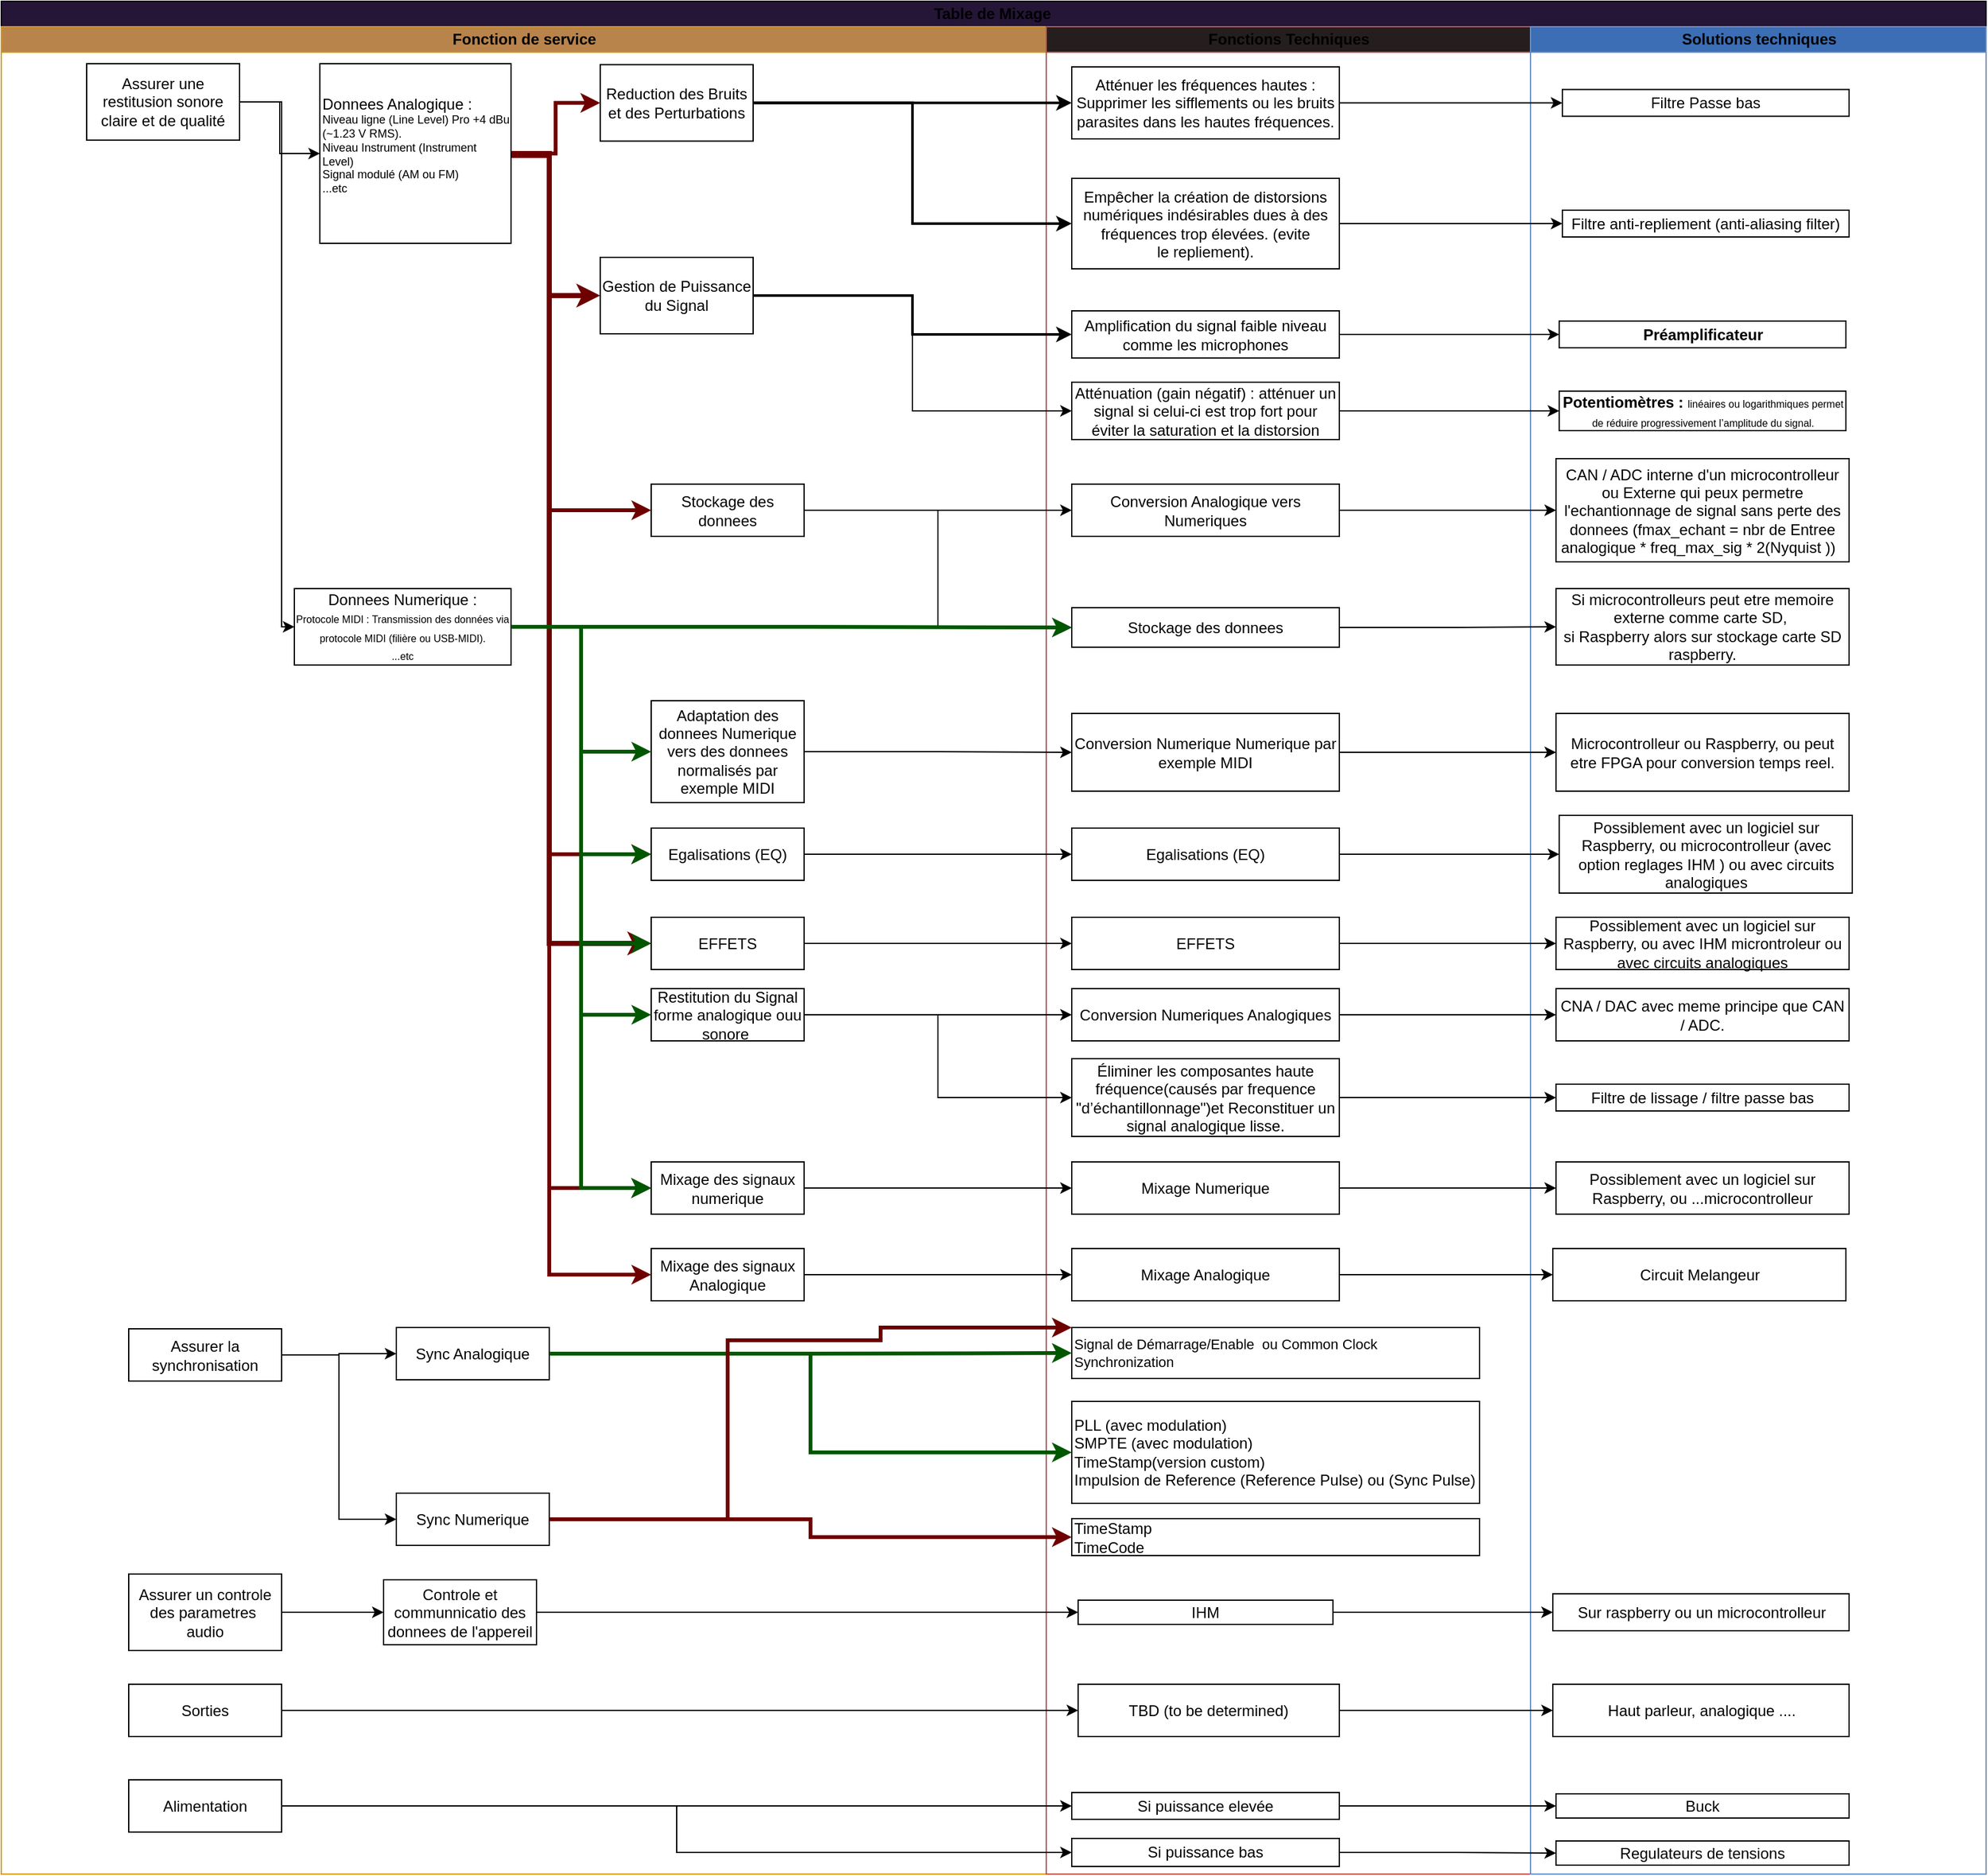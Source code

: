 <mxfile version="24.7.17">
  <diagram id="6a731a19-8d31-9384-78a2-239565b7b9f0" name="Page-1">
    <mxGraphModel dx="3259" dy="478" grid="1" gridSize="10" guides="1" tooltips="1" connect="1" arrows="1" fold="1" page="1" pageScale="1" pageWidth="1169" pageHeight="827" background="none" math="0" shadow="0">
      <root>
        <mxCell id="0" />
        <mxCell id="1" parent="0" />
        <mxCell id="WxhljROpXA_u65GxqI4i-143" value="Table de Mixage&amp;nbsp;" style="swimlane;childLayout=stackLayout;resizeParent=1;resizeParentMax=0;startSize=20;html=1;fillColor=#251537;" parent="1" vertex="1">
          <mxGeometry x="-140" y="889" width="1557.5" height="1470" as="geometry" />
        </mxCell>
        <mxCell id="WxhljROpXA_u65GxqI4i-144" value="Fonction de service" style="swimlane;startSize=20;html=1;fillColor=#b9844b;strokeColor=#d79b00;" parent="WxhljROpXA_u65GxqI4i-143" vertex="1">
          <mxGeometry y="20" width="820" height="1450" as="geometry" />
        </mxCell>
        <mxCell id="Zh6ptsymcPPEeOih6X1j-1" value="Reduction des Bruits et des Perturbations" style="rounded=0;whiteSpace=wrap;html=1;" parent="WxhljROpXA_u65GxqI4i-144" vertex="1">
          <mxGeometry x="470" y="29.75" width="120" height="60" as="geometry" />
        </mxCell>
        <mxCell id="Zh6ptsymcPPEeOih6X1j-2" value="Gestion de Puissance du Signal" style="rounded=0;whiteSpace=wrap;html=1;" parent="WxhljROpXA_u65GxqI4i-144" vertex="1">
          <mxGeometry x="470" y="181" width="120" height="60" as="geometry" />
        </mxCell>
        <mxCell id="Zh6ptsymcPPEeOih6X1j-5" value="Stockage des donnees" style="rounded=0;whiteSpace=wrap;html=1;" parent="WxhljROpXA_u65GxqI4i-144" vertex="1">
          <mxGeometry x="510" y="359" width="120" height="41" as="geometry" />
        </mxCell>
        <mxCell id="Zh6ptsymcPPEeOih6X1j-6" value="Egalisations (EQ)" style="rounded=0;whiteSpace=wrap;html=1;" parent="WxhljROpXA_u65GxqI4i-144" vertex="1">
          <mxGeometry x="510" y="629" width="120" height="41" as="geometry" />
        </mxCell>
        <mxCell id="Zh6ptsymcPPEeOih6X1j-7" value="EFFETS" style="rounded=0;whiteSpace=wrap;html=1;" parent="WxhljROpXA_u65GxqI4i-144" vertex="1">
          <mxGeometry x="510" y="699" width="120" height="41" as="geometry" />
        </mxCell>
        <mxCell id="Zh6ptsymcPPEeOih6X1j-8" value="Restitution du Signal forme analogique ouu sonore&amp;nbsp;" style="rounded=0;whiteSpace=wrap;html=1;" parent="WxhljROpXA_u65GxqI4i-144" vertex="1">
          <mxGeometry x="510" y="755" width="120" height="41" as="geometry" />
        </mxCell>
        <mxCell id="Zh6ptsymcPPEeOih6X1j-10" value="Mixage des signaux numerique" style="rounded=0;whiteSpace=wrap;html=1;" parent="WxhljROpXA_u65GxqI4i-144" vertex="1">
          <mxGeometry x="510" y="891" width="120" height="41" as="geometry" />
        </mxCell>
        <mxCell id="Zh6ptsymcPPEeOih6X1j-4" value="Adaptation des donnees Numerique vers des donnees normalisés par exemple MIDI" style="rounded=0;whiteSpace=wrap;html=1;" parent="WxhljROpXA_u65GxqI4i-144" vertex="1">
          <mxGeometry x="510" y="529" width="120" height="80" as="geometry" />
        </mxCell>
        <mxCell id="Zh6ptsymcPPEeOih6X1j-11" value="Mixage des signaux Analogique" style="rounded=0;whiteSpace=wrap;html=1;" parent="WxhljROpXA_u65GxqI4i-144" vertex="1">
          <mxGeometry x="510" y="959" width="120" height="41" as="geometry" />
        </mxCell>
        <mxCell id="Zh6ptsymcPPEeOih6X1j-28" value="Sync Numerique" style="rounded=0;whiteSpace=wrap;html=1;" parent="WxhljROpXA_u65GxqI4i-144" vertex="1">
          <mxGeometry x="310" y="1151" width="120" height="41" as="geometry" />
        </mxCell>
        <mxCell id="Zh6ptsymcPPEeOih6X1j-29" value="Controle et communnicatio des donnees de l&#39;appereil" style="rounded=0;whiteSpace=wrap;html=1;" parent="WxhljROpXA_u65GxqI4i-144" vertex="1">
          <mxGeometry x="300" y="1219" width="120" height="51" as="geometry" />
        </mxCell>
        <mxCell id="Zh6ptsymcPPEeOih6X1j-12" value="Sorties" style="rounded=0;whiteSpace=wrap;html=1;" parent="WxhljROpXA_u65GxqI4i-144" vertex="1">
          <mxGeometry x="100" y="1301" width="120" height="41" as="geometry" />
        </mxCell>
        <mxCell id="Zh6ptsymcPPEeOih6X1j-44" value="Alimentation" style="rounded=0;whiteSpace=wrap;html=1;" parent="WxhljROpXA_u65GxqI4i-144" vertex="1">
          <mxGeometry x="100" y="1376" width="120" height="41" as="geometry" />
        </mxCell>
        <mxCell id="AlM63dtBuZWH9FZEEwoS-2" style="edgeStyle=orthogonalEdgeStyle;rounded=0;orthogonalLoop=1;jettySize=auto;html=1;exitX=1;exitY=0.5;exitDx=0;exitDy=0;entryX=0;entryY=0.5;entryDx=0;entryDy=0;" edge="1" parent="WxhljROpXA_u65GxqI4i-144" source="2kZqm64FnTIh9KLLjt35-1" target="AlM63dtBuZWH9FZEEwoS-3">
          <mxGeometry relative="1" as="geometry">
            <mxPoint x="160" y="59" as="targetPoint" />
          </mxGeometry>
        </mxCell>
        <mxCell id="AlM63dtBuZWH9FZEEwoS-19" style="edgeStyle=orthogonalEdgeStyle;rounded=0;orthogonalLoop=1;jettySize=auto;html=1;exitX=1;exitY=0.5;exitDx=0;exitDy=0;entryX=0;entryY=0.5;entryDx=0;entryDy=0;" edge="1" parent="WxhljROpXA_u65GxqI4i-144" source="2kZqm64FnTIh9KLLjt35-1" target="AlM63dtBuZWH9FZEEwoS-4">
          <mxGeometry relative="1" as="geometry">
            <Array as="points">
              <mxPoint x="220" y="59" />
              <mxPoint x="220" y="471" />
            </Array>
          </mxGeometry>
        </mxCell>
        <mxCell id="2kZqm64FnTIh9KLLjt35-1" value="Assurer une restitusion sonore claire et de qualité" style="rounded=0;whiteSpace=wrap;html=1;" parent="WxhljROpXA_u65GxqI4i-144" vertex="1">
          <mxGeometry x="67" y="29" width="120" height="60" as="geometry" />
        </mxCell>
        <mxCell id="2kZqm64FnTIh9KLLjt35-12" style="edgeStyle=orthogonalEdgeStyle;rounded=0;orthogonalLoop=1;jettySize=auto;html=1;exitX=1;exitY=0.5;exitDx=0;exitDy=0;entryX=0;entryY=0.5;entryDx=0;entryDy=0;" parent="WxhljROpXA_u65GxqI4i-144" source="2kZqm64FnTIh9KLLjt35-11" target="Zh6ptsymcPPEeOih6X1j-29" edge="1">
          <mxGeometry relative="1" as="geometry" />
        </mxCell>
        <mxCell id="2kZqm64FnTIh9KLLjt35-11" value="Assurer un controle des parametres&amp;nbsp; audio" style="rounded=0;whiteSpace=wrap;html=1;" parent="WxhljROpXA_u65GxqI4i-144" vertex="1">
          <mxGeometry x="100" y="1214.5" width="120" height="60" as="geometry" />
        </mxCell>
        <mxCell id="2kZqm64FnTIh9KLLjt35-14" style="edgeStyle=orthogonalEdgeStyle;rounded=0;orthogonalLoop=1;jettySize=auto;html=1;exitX=1;exitY=0.5;exitDx=0;exitDy=0;entryX=0;entryY=0.5;entryDx=0;entryDy=0;" parent="WxhljROpXA_u65GxqI4i-144" source="2kZqm64FnTIh9KLLjt35-13" target="Zh6ptsymcPPEeOih6X1j-28" edge="1">
          <mxGeometry relative="1" as="geometry" />
        </mxCell>
        <mxCell id="AlM63dtBuZWH9FZEEwoS-23" style="edgeStyle=orthogonalEdgeStyle;rounded=0;orthogonalLoop=1;jettySize=auto;html=1;exitX=1;exitY=0.5;exitDx=0;exitDy=0;entryX=0;entryY=0.5;entryDx=0;entryDy=0;" edge="1" parent="WxhljROpXA_u65GxqI4i-144" source="2kZqm64FnTIh9KLLjt35-13" target="AlM63dtBuZWH9FZEEwoS-22">
          <mxGeometry relative="1" as="geometry" />
        </mxCell>
        <mxCell id="2kZqm64FnTIh9KLLjt35-13" value="Assurer la synchronisation" style="rounded=0;whiteSpace=wrap;html=1;" parent="WxhljROpXA_u65GxqI4i-144" vertex="1">
          <mxGeometry x="100" y="1022" width="120" height="41" as="geometry" />
        </mxCell>
        <mxCell id="AlM63dtBuZWH9FZEEwoS-6" style="edgeStyle=orthogonalEdgeStyle;rounded=0;orthogonalLoop=1;jettySize=auto;html=1;exitX=1;exitY=0.5;exitDx=0;exitDy=0;entryX=0;entryY=0.5;entryDx=0;entryDy=0;fillColor=#a20025;strokeColor=#6F0000;strokeWidth=3;" edge="1" parent="WxhljROpXA_u65GxqI4i-144" source="AlM63dtBuZWH9FZEEwoS-3" target="Zh6ptsymcPPEeOih6X1j-1">
          <mxGeometry relative="1" as="geometry" />
        </mxCell>
        <mxCell id="AlM63dtBuZWH9FZEEwoS-7" style="edgeStyle=orthogonalEdgeStyle;rounded=0;orthogonalLoop=1;jettySize=auto;html=1;exitX=1;exitY=0.5;exitDx=0;exitDy=0;entryX=0;entryY=0.5;entryDx=0;entryDy=0;fillColor=#a20025;strokeColor=#6F0000;strokeWidth=4;" edge="1" parent="WxhljROpXA_u65GxqI4i-144" source="AlM63dtBuZWH9FZEEwoS-3" target="Zh6ptsymcPPEeOih6X1j-2">
          <mxGeometry relative="1" as="geometry">
            <Array as="points">
              <mxPoint x="430" y="100" />
              <mxPoint x="430" y="211" />
            </Array>
          </mxGeometry>
        </mxCell>
        <mxCell id="AlM63dtBuZWH9FZEEwoS-11" style="edgeStyle=orthogonalEdgeStyle;rounded=0;orthogonalLoop=1;jettySize=auto;html=1;exitX=1;exitY=0.5;exitDx=0;exitDy=0;entryX=0;entryY=0.5;entryDx=0;entryDy=0;fillColor=#a20025;strokeColor=#6F0000;strokeWidth=3;" edge="1" parent="WxhljROpXA_u65GxqI4i-144" source="AlM63dtBuZWH9FZEEwoS-3" target="Zh6ptsymcPPEeOih6X1j-6">
          <mxGeometry relative="1" as="geometry">
            <Array as="points">
              <mxPoint x="400" y="101" />
              <mxPoint x="430" y="101" />
              <mxPoint x="430" y="650" />
            </Array>
          </mxGeometry>
        </mxCell>
        <mxCell id="AlM63dtBuZWH9FZEEwoS-12" style="edgeStyle=orthogonalEdgeStyle;rounded=0;orthogonalLoop=1;jettySize=auto;html=1;exitX=1;exitY=0.5;exitDx=0;exitDy=0;entryX=0;entryY=0.5;entryDx=0;entryDy=0;fillColor=#a20025;strokeColor=#6F0000;strokeWidth=4;" edge="1" parent="WxhljROpXA_u65GxqI4i-144" source="AlM63dtBuZWH9FZEEwoS-3" target="Zh6ptsymcPPEeOih6X1j-7">
          <mxGeometry relative="1" as="geometry">
            <Array as="points">
              <mxPoint x="400" y="101" />
              <mxPoint x="430" y="101" />
              <mxPoint x="430" y="720" />
            </Array>
          </mxGeometry>
        </mxCell>
        <mxCell id="AlM63dtBuZWH9FZEEwoS-16" style="edgeStyle=orthogonalEdgeStyle;rounded=0;orthogonalLoop=1;jettySize=auto;html=1;exitX=1;exitY=0.5;exitDx=0;exitDy=0;entryX=0;entryY=0.5;entryDx=0;entryDy=0;fillColor=#a20025;strokeColor=#6F0000;strokeWidth=3;" edge="1" parent="WxhljROpXA_u65GxqI4i-144" source="AlM63dtBuZWH9FZEEwoS-3" target="Zh6ptsymcPPEeOih6X1j-10">
          <mxGeometry relative="1" as="geometry">
            <Array as="points">
              <mxPoint x="430" y="100" />
              <mxPoint x="430" y="912" />
            </Array>
          </mxGeometry>
        </mxCell>
        <mxCell id="AlM63dtBuZWH9FZEEwoS-18" style="edgeStyle=orthogonalEdgeStyle;rounded=0;orthogonalLoop=1;jettySize=auto;html=1;exitX=1;exitY=0.5;exitDx=0;exitDy=0;entryX=0;entryY=0.5;entryDx=0;entryDy=0;fillColor=#a20025;strokeColor=#6F0000;strokeWidth=3;" edge="1" parent="WxhljROpXA_u65GxqI4i-144" source="AlM63dtBuZWH9FZEEwoS-3" target="Zh6ptsymcPPEeOih6X1j-5">
          <mxGeometry relative="1" as="geometry">
            <Array as="points">
              <mxPoint x="400" y="101" />
              <mxPoint x="430" y="101" />
              <mxPoint x="430" y="380" />
            </Array>
          </mxGeometry>
        </mxCell>
        <mxCell id="AlM63dtBuZWH9FZEEwoS-20" style="edgeStyle=orthogonalEdgeStyle;rounded=0;orthogonalLoop=1;jettySize=auto;html=1;exitX=1;exitY=0.5;exitDx=0;exitDy=0;entryX=0;entryY=0.5;entryDx=0;entryDy=0;fillColor=#a20025;strokeColor=#6F0000;strokeWidth=3;" edge="1" parent="WxhljROpXA_u65GxqI4i-144" source="AlM63dtBuZWH9FZEEwoS-3" target="Zh6ptsymcPPEeOih6X1j-11">
          <mxGeometry relative="1" as="geometry">
            <Array as="points">
              <mxPoint x="430" y="100" />
              <mxPoint x="430" y="980" />
            </Array>
          </mxGeometry>
        </mxCell>
        <mxCell id="AlM63dtBuZWH9FZEEwoS-3" value="Donnees Analogique :&lt;div style=&quot;font-size: 9px;&quot;&gt;&lt;div&gt;Niveau ligne (Line Level) Pro +4 dBu (~1.23 V RMS).&lt;/div&gt;&lt;div&gt;Niveau Instrument (Instrument Level)&amp;nbsp;&lt;/div&gt;&lt;div&gt;Signal modulé (AM ou FM)&lt;/div&gt;&lt;div&gt;...etc&lt;/div&gt;&lt;/div&gt;&lt;div&gt;&lt;br&gt;&lt;/div&gt;" style="rounded=0;whiteSpace=wrap;html=1;align=left;" vertex="1" parent="WxhljROpXA_u65GxqI4i-144">
          <mxGeometry x="250" y="29" width="150" height="141" as="geometry" />
        </mxCell>
        <mxCell id="AlM63dtBuZWH9FZEEwoS-8" style="edgeStyle=orthogonalEdgeStyle;rounded=0;orthogonalLoop=1;jettySize=auto;html=1;exitX=1;exitY=0.5;exitDx=0;exitDy=0;entryX=0;entryY=0.5;entryDx=0;entryDy=0;fillColor=#008a00;strokeColor=#005700;strokeWidth=3;" edge="1" parent="WxhljROpXA_u65GxqI4i-144" source="AlM63dtBuZWH9FZEEwoS-4" target="Zh6ptsymcPPEeOih6X1j-4">
          <mxGeometry relative="1" as="geometry" />
        </mxCell>
        <mxCell id="AlM63dtBuZWH9FZEEwoS-9" style="edgeStyle=orthogonalEdgeStyle;rounded=0;orthogonalLoop=1;jettySize=auto;html=1;exitX=1;exitY=0.5;exitDx=0;exitDy=0;entryX=0;entryY=0.5;entryDx=0;entryDy=0;fillColor=#008a00;strokeColor=#005700;strokeWidth=3;" edge="1" parent="WxhljROpXA_u65GxqI4i-144" source="AlM63dtBuZWH9FZEEwoS-4" target="Zh6ptsymcPPEeOih6X1j-6">
          <mxGeometry relative="1" as="geometry" />
        </mxCell>
        <mxCell id="AlM63dtBuZWH9FZEEwoS-10" style="edgeStyle=orthogonalEdgeStyle;rounded=0;orthogonalLoop=1;jettySize=auto;html=1;exitX=1;exitY=0.5;exitDx=0;exitDy=0;entryX=0;entryY=0.5;entryDx=0;entryDy=0;fillColor=#008a00;strokeColor=#005700;strokeWidth=3;" edge="1" parent="WxhljROpXA_u65GxqI4i-144" source="AlM63dtBuZWH9FZEEwoS-4" target="Zh6ptsymcPPEeOih6X1j-7">
          <mxGeometry relative="1" as="geometry" />
        </mxCell>
        <mxCell id="AlM63dtBuZWH9FZEEwoS-14" style="edgeStyle=orthogonalEdgeStyle;rounded=0;orthogonalLoop=1;jettySize=auto;html=1;exitX=1;exitY=0.5;exitDx=0;exitDy=0;entryX=0;entryY=0.5;entryDx=0;entryDy=0;fillColor=#008a00;strokeColor=#005700;strokeWidth=3;" edge="1" parent="WxhljROpXA_u65GxqI4i-144" source="AlM63dtBuZWH9FZEEwoS-4" target="Zh6ptsymcPPEeOih6X1j-8">
          <mxGeometry relative="1" as="geometry" />
        </mxCell>
        <mxCell id="AlM63dtBuZWH9FZEEwoS-15" style="edgeStyle=orthogonalEdgeStyle;rounded=0;orthogonalLoop=1;jettySize=auto;html=1;exitX=1;exitY=0.5;exitDx=0;exitDy=0;entryX=0;entryY=0.5;entryDx=0;entryDy=0;strokeWidth=3;fillColor=#008a00;strokeColor=#005700;" edge="1" parent="WxhljROpXA_u65GxqI4i-144" source="AlM63dtBuZWH9FZEEwoS-4" target="Zh6ptsymcPPEeOih6X1j-10">
          <mxGeometry relative="1" as="geometry" />
        </mxCell>
        <mxCell id="AlM63dtBuZWH9FZEEwoS-21" style="edgeStyle=orthogonalEdgeStyle;rounded=0;orthogonalLoop=1;jettySize=auto;html=1;exitX=1;exitY=0.5;exitDx=0;exitDy=0;entryX=0;entryY=0.5;entryDx=0;entryDy=0;fillColor=#008a00;strokeColor=#005700;strokeWidth=3;" edge="1" parent="WxhljROpXA_u65GxqI4i-144" source="AlM63dtBuZWH9FZEEwoS-4" target="Zh6ptsymcPPEeOih6X1j-10">
          <mxGeometry relative="1" as="geometry" />
        </mxCell>
        <mxCell id="AlM63dtBuZWH9FZEEwoS-4" value="Donnees Numerique :&lt;div&gt;&lt;div&gt;&lt;font style=&quot;font-size: 8px;&quot;&gt;Protocole MIDI : Transmission des données via protocole MIDI (filière ou USB-MIDI).&lt;/font&gt;&lt;/div&gt;&lt;div&gt;&lt;font style=&quot;font-size: 8px;&quot;&gt;...etc&lt;/font&gt;&lt;/div&gt;&lt;/div&gt;" style="rounded=0;whiteSpace=wrap;html=1;" vertex="1" parent="WxhljROpXA_u65GxqI4i-144">
          <mxGeometry x="230" y="441" width="170" height="60" as="geometry" />
        </mxCell>
        <mxCell id="AlM63dtBuZWH9FZEEwoS-22" value="Sync Analogique" style="rounded=0;whiteSpace=wrap;html=1;" vertex="1" parent="WxhljROpXA_u65GxqI4i-144">
          <mxGeometry x="310" y="1021" width="120" height="41" as="geometry" />
        </mxCell>
        <mxCell id="WxhljROpXA_u65GxqI4i-145" value="Fonctions Techniques" style="swimlane;startSize=20;html=1;fillColor=#251e1e;strokeColor=#b85450;" parent="WxhljROpXA_u65GxqI4i-143" vertex="1">
          <mxGeometry x="820" y="20" width="380" height="1450" as="geometry" />
        </mxCell>
        <mxCell id="Zh6ptsymcPPEeOih6X1j-45" value="Atténuer les fréquences hautes : Supprimer les sifflements ou les bruits parasites dans les hautes fréquences." style="rounded=0;whiteSpace=wrap;html=1;" parent="WxhljROpXA_u65GxqI4i-145" vertex="1">
          <mxGeometry x="20" y="31.5" width="210" height="56.5" as="geometry" />
        </mxCell>
        <mxCell id="Zh6ptsymcPPEeOih6X1j-50" value="Empêcher la création de distorsions numériques indésirables dues à des fréquences trop élevées. (evite le&amp;nbsp;repliement)." style="rounded=0;whiteSpace=wrap;html=1;" parent="WxhljROpXA_u65GxqI4i-145" vertex="1">
          <mxGeometry x="20" y="119" width="210" height="71" as="geometry" />
        </mxCell>
        <mxCell id="Zh6ptsymcPPEeOih6X1j-56" value="Amplification du signal&amp;nbsp;faible niveau comme les microphones" style="rounded=0;whiteSpace=wrap;html=1;" parent="WxhljROpXA_u65GxqI4i-145" vertex="1">
          <mxGeometry x="20" y="223" width="210" height="37" as="geometry" />
        </mxCell>
        <mxCell id="Zh6ptsymcPPEeOih6X1j-60" value="Atténuation&amp;nbsp;(gain négatif) : atténuer un signal si celui-ci est trop fort pour éviter la saturation et la distorsion" style="rounded=0;whiteSpace=wrap;html=1;" parent="WxhljROpXA_u65GxqI4i-145" vertex="1">
          <mxGeometry x="20" y="279" width="210" height="45" as="geometry" />
        </mxCell>
        <mxCell id="Zh6ptsymcPPEeOih6X1j-73" value="Conversion Analogique vers Numeriques" style="rounded=0;whiteSpace=wrap;html=1;" parent="WxhljROpXA_u65GxqI4i-145" vertex="1">
          <mxGeometry x="20" y="359" width="210" height="41" as="geometry" />
        </mxCell>
        <mxCell id="Zh6ptsymcPPEeOih6X1j-75" value="Stockage des donnees" style="rounded=0;whiteSpace=wrap;html=1;" parent="WxhljROpXA_u65GxqI4i-145" vertex="1">
          <mxGeometry x="20" y="456" width="210" height="31" as="geometry" />
        </mxCell>
        <mxCell id="Zh6ptsymcPPEeOih6X1j-81" value="Conversion Numerique Numerique par exemple MIDI" style="rounded=0;whiteSpace=wrap;html=1;" parent="WxhljROpXA_u65GxqI4i-145" vertex="1">
          <mxGeometry x="20" y="539" width="210" height="61" as="geometry" />
        </mxCell>
        <mxCell id="Zh6ptsymcPPEeOih6X1j-85" value="Egalisations (EQ)" style="rounded=0;whiteSpace=wrap;html=1;" parent="WxhljROpXA_u65GxqI4i-145" vertex="1">
          <mxGeometry x="20" y="629" width="210" height="41" as="geometry" />
        </mxCell>
        <mxCell id="Zh6ptsymcPPEeOih6X1j-89" value="EFFETS" style="rounded=0;whiteSpace=wrap;html=1;" parent="WxhljROpXA_u65GxqI4i-145" vertex="1">
          <mxGeometry x="20" y="699" width="210" height="41" as="geometry" />
        </mxCell>
        <mxCell id="Zh6ptsymcPPEeOih6X1j-92" value="Conversion Numeriques Analogiques" style="rounded=0;whiteSpace=wrap;html=1;" parent="WxhljROpXA_u65GxqI4i-145" vertex="1">
          <mxGeometry x="20" y="755" width="210" height="41" as="geometry" />
        </mxCell>
        <mxCell id="Zh6ptsymcPPEeOih6X1j-97" value="Éliminer les composantes haute fréquence(causés par frequence &quot;d’échantillonnage&quot;)et&amp;nbsp;Reconstituer un signal analogique lisse." style="rounded=0;whiteSpace=wrap;html=1;" parent="WxhljROpXA_u65GxqI4i-145" vertex="1">
          <mxGeometry x="20" y="810" width="210" height="61" as="geometry" />
        </mxCell>
        <mxCell id="Zh6ptsymcPPEeOih6X1j-101" value="Mixage Numerique" style="rounded=0;whiteSpace=wrap;html=1;" parent="WxhljROpXA_u65GxqI4i-145" vertex="1">
          <mxGeometry x="20" y="891" width="210" height="41" as="geometry" />
        </mxCell>
        <mxCell id="Zh6ptsymcPPEeOih6X1j-105" value="Mixage Analogique" style="rounded=0;whiteSpace=wrap;html=1;" parent="WxhljROpXA_u65GxqI4i-145" vertex="1">
          <mxGeometry x="20" y="959" width="210" height="41" as="geometry" />
        </mxCell>
        <mxCell id="Zh6ptsymcPPEeOih6X1j-109" value="Si puissance elevée" style="rounded=0;whiteSpace=wrap;html=1;" parent="WxhljROpXA_u65GxqI4i-145" vertex="1">
          <mxGeometry x="20" y="1386" width="210" height="21" as="geometry" />
        </mxCell>
        <mxCell id="Zh6ptsymcPPEeOih6X1j-110" value="Si puissance bas" style="rounded=0;whiteSpace=wrap;html=1;" parent="WxhljROpXA_u65GxqI4i-145" vertex="1">
          <mxGeometry x="20" y="1422" width="210" height="22" as="geometry" />
        </mxCell>
        <mxCell id="Zh6ptsymcPPEeOih6X1j-117" value="IHM" style="rounded=0;whiteSpace=wrap;html=1;" parent="WxhljROpXA_u65GxqI4i-145" vertex="1">
          <mxGeometry x="25" y="1235" width="200" height="19" as="geometry" />
        </mxCell>
        <mxCell id="Zh6ptsymcPPEeOih6X1j-121" value="TBD (to be determined)" style="rounded=0;whiteSpace=wrap;html=1;" parent="WxhljROpXA_u65GxqI4i-145" vertex="1">
          <mxGeometry x="25" y="1301" width="205" height="41" as="geometry" />
        </mxCell>
        <mxCell id="AlM63dtBuZWH9FZEEwoS-44" value="&lt;div&gt;PLL (avec modulation)&lt;/div&gt;&lt;div&gt;SMPTE (avec modulation)&lt;/div&gt;&lt;div&gt;TimeStamp(version custom)&lt;/div&gt;&lt;div&gt;&lt;div&gt;Impulsion de Reference (Reference Pulse) ou (Sync Pulse)&lt;/div&gt;&lt;/div&gt;" style="rounded=0;whiteSpace=wrap;html=1;align=left;" vertex="1" parent="WxhljROpXA_u65GxqI4i-145">
          <mxGeometry x="20" y="1079" width="320" height="80" as="geometry" />
        </mxCell>
        <mxCell id="AlM63dtBuZWH9FZEEwoS-45" value="&lt;div&gt;TimeStamp&lt;/div&gt;&lt;div&gt;TimeCode&lt;/div&gt;" style="rounded=0;whiteSpace=wrap;html=1;align=left;" vertex="1" parent="WxhljROpXA_u65GxqI4i-145">
          <mxGeometry x="20" y="1171" width="320" height="29" as="geometry" />
        </mxCell>
        <mxCell id="AlM63dtBuZWH9FZEEwoS-46" value="&lt;div style=&quot;font-size: 11px;&quot;&gt;&lt;font style=&quot;font-size: 11px;&quot;&gt;Signal de Démarrage/Enable&amp;nbsp; ou Common Clock Synchronization&lt;/font&gt;&lt;/div&gt;" style="rounded=0;whiteSpace=wrap;html=1;align=left;" vertex="1" parent="WxhljROpXA_u65GxqI4i-145">
          <mxGeometry x="20" y="1021" width="320" height="40" as="geometry" />
        </mxCell>
        <mxCell id="WxhljROpXA_u65GxqI4i-146" value="Solutions techniques" style="swimlane;startSize=20;html=1;fillColor=#3b6eb5;strokeColor=#6c8ebf;" parent="WxhljROpXA_u65GxqI4i-143" vertex="1">
          <mxGeometry x="1200" y="20" width="357.5" height="1450" as="geometry" />
        </mxCell>
        <mxCell id="Zh6ptsymcPPEeOih6X1j-48" value="Filtre Passe bas" style="rounded=0;whiteSpace=wrap;html=1;" parent="WxhljROpXA_u65GxqI4i-146" vertex="1">
          <mxGeometry x="25" y="49.25" width="225" height="21" as="geometry" />
        </mxCell>
        <mxCell id="Zh6ptsymcPPEeOih6X1j-53" value="Filtre anti-repliement (anti-aliasing filter)" style="rounded=0;whiteSpace=wrap;html=1;" parent="WxhljROpXA_u65GxqI4i-146" vertex="1">
          <mxGeometry x="25" y="144" width="225" height="21" as="geometry" />
        </mxCell>
        <mxCell id="Zh6ptsymcPPEeOih6X1j-58" value="&lt;strong&gt;Préamplificateur&lt;/strong&gt;" style="rounded=0;whiteSpace=wrap;html=1;" parent="WxhljROpXA_u65GxqI4i-146" vertex="1">
          <mxGeometry x="22.5" y="231" width="225" height="21" as="geometry" />
        </mxCell>
        <mxCell id="Zh6ptsymcPPEeOih6X1j-65" value="&lt;b&gt;Potentiomètres :&amp;nbsp;&lt;/b&gt;&lt;span style=&quot;font-size: 8px;&quot;&gt;linéaires ou logarithmiques permet de réduire progressivement l’amplitude du signal.&lt;/span&gt;" style="rounded=0;whiteSpace=wrap;html=1;" parent="WxhljROpXA_u65GxqI4i-146" vertex="1">
          <mxGeometry x="22.5" y="286" width="225" height="31" as="geometry" />
        </mxCell>
        <mxCell id="Zh6ptsymcPPEeOih6X1j-77" value="CAN / ADC interne d&#39;un microcontrolleur ou Externe qui peux permetre l&#39;echantionnage de signal sans perte des donnees (fmax_echant = nbr de Entree analogique * freq_max_sig * 2(Nyquist ))&amp;nbsp;&amp;nbsp;" style="rounded=0;whiteSpace=wrap;html=1;" parent="WxhljROpXA_u65GxqI4i-146" vertex="1">
          <mxGeometry x="20" y="339" width="230" height="81" as="geometry" />
        </mxCell>
        <mxCell id="Zh6ptsymcPPEeOih6X1j-79" value="Si microcontrolleurs peut etre memoire externe comme carte SD,&amp;nbsp;&lt;div&gt;si Raspberry alors sur stockage carte SD raspberry.&lt;/div&gt;" style="rounded=0;whiteSpace=wrap;html=1;" parent="WxhljROpXA_u65GxqI4i-146" vertex="1">
          <mxGeometry x="20" y="441" width="230" height="60" as="geometry" />
        </mxCell>
        <mxCell id="Zh6ptsymcPPEeOih6X1j-83" value="Microcontrolleur ou Raspberry, ou peut etre FPGA pour conversion temps reel." style="rounded=0;whiteSpace=wrap;html=1;" parent="WxhljROpXA_u65GxqI4i-146" vertex="1">
          <mxGeometry x="20" y="539" width="230" height="61" as="geometry" />
        </mxCell>
        <mxCell id="Zh6ptsymcPPEeOih6X1j-86" value="Possiblement avec un logiciel sur Raspberry, ou microcontrolleur (avec option reglages IHM ) ou avec circuits analogiques" style="rounded=0;whiteSpace=wrap;html=1;" parent="WxhljROpXA_u65GxqI4i-146" vertex="1">
          <mxGeometry x="22.5" y="619" width="230" height="61" as="geometry" />
        </mxCell>
        <mxCell id="Zh6ptsymcPPEeOih6X1j-90" value="Possiblement avec un logiciel sur Raspberry, ou avec IHM microntroleur ou avec circuits analogiques" style="rounded=0;whiteSpace=wrap;html=1;" parent="WxhljROpXA_u65GxqI4i-146" vertex="1">
          <mxGeometry x="20" y="699" width="230" height="41" as="geometry" />
        </mxCell>
        <mxCell id="Zh6ptsymcPPEeOih6X1j-95" value="CNA / DAC avec meme principe que CAN / ADC." style="rounded=0;whiteSpace=wrap;html=1;" parent="WxhljROpXA_u65GxqI4i-146" vertex="1">
          <mxGeometry x="20" y="755" width="230" height="41" as="geometry" />
        </mxCell>
        <mxCell id="Zh6ptsymcPPEeOih6X1j-99" value="Filtre de lissage / filtre passe bas" style="rounded=0;whiteSpace=wrap;html=1;" parent="WxhljROpXA_u65GxqI4i-146" vertex="1">
          <mxGeometry x="20" y="830" width="230" height="21" as="geometry" />
        </mxCell>
        <mxCell id="Zh6ptsymcPPEeOih6X1j-103" value="Possiblement avec un logiciel sur Raspberry, ou ...microcontrolleur" style="rounded=0;whiteSpace=wrap;html=1;" parent="WxhljROpXA_u65GxqI4i-146" vertex="1">
          <mxGeometry x="20" y="891" width="230" height="41" as="geometry" />
        </mxCell>
        <mxCell id="Zh6ptsymcPPEeOih6X1j-107" value="Circuit Melangeur" style="rounded=0;whiteSpace=wrap;html=1;" parent="WxhljROpXA_u65GxqI4i-146" vertex="1">
          <mxGeometry x="17.5" y="959" width="230" height="41" as="geometry" />
        </mxCell>
        <mxCell id="Zh6ptsymcPPEeOih6X1j-111" value="Regulateurs de tensions" style="rounded=0;whiteSpace=wrap;html=1;" parent="WxhljROpXA_u65GxqI4i-146" vertex="1">
          <mxGeometry x="20" y="1424" width="230" height="19" as="geometry" />
        </mxCell>
        <mxCell id="Zh6ptsymcPPEeOih6X1j-112" value="Buck" style="rounded=0;whiteSpace=wrap;html=1;" parent="WxhljROpXA_u65GxqI4i-146" vertex="1">
          <mxGeometry x="20" y="1387" width="230" height="19" as="geometry" />
        </mxCell>
        <mxCell id="Zh6ptsymcPPEeOih6X1j-119" value="Sur raspberry ou un microcontrolleur" style="rounded=0;whiteSpace=wrap;html=1;" parent="WxhljROpXA_u65GxqI4i-146" vertex="1">
          <mxGeometry x="17.5" y="1230" width="232.5" height="29" as="geometry" />
        </mxCell>
        <mxCell id="Zh6ptsymcPPEeOih6X1j-122" value="Haut parleur, analogique ...." style="rounded=0;whiteSpace=wrap;html=1;" parent="WxhljROpXA_u65GxqI4i-146" vertex="1">
          <mxGeometry x="17.5" y="1301" width="232.5" height="41" as="geometry" />
        </mxCell>
        <mxCell id="Zh6ptsymcPPEeOih6X1j-51" style="edgeStyle=orthogonalEdgeStyle;rounded=0;orthogonalLoop=1;jettySize=auto;html=1;exitX=1;exitY=0.5;exitDx=0;exitDy=0;entryX=0;entryY=0.5;entryDx=0;entryDy=0;strokeWidth=2;" parent="WxhljROpXA_u65GxqI4i-143" source="Zh6ptsymcPPEeOih6X1j-1" target="Zh6ptsymcPPEeOih6X1j-45" edge="1">
          <mxGeometry relative="1" as="geometry" />
        </mxCell>
        <mxCell id="Zh6ptsymcPPEeOih6X1j-52" style="edgeStyle=orthogonalEdgeStyle;rounded=0;orthogonalLoop=1;jettySize=auto;html=1;exitX=1;exitY=0.5;exitDx=0;exitDy=0;entryX=0;entryY=0.5;entryDx=0;entryDy=0;strokeWidth=2;" parent="WxhljROpXA_u65GxqI4i-143" source="Zh6ptsymcPPEeOih6X1j-1" target="Zh6ptsymcPPEeOih6X1j-50" edge="1">
          <mxGeometry relative="1" as="geometry" />
        </mxCell>
        <mxCell id="Zh6ptsymcPPEeOih6X1j-54" style="edgeStyle=orthogonalEdgeStyle;rounded=0;orthogonalLoop=1;jettySize=auto;html=1;exitX=1;exitY=0.5;exitDx=0;exitDy=0;entryX=0;entryY=0.5;entryDx=0;entryDy=0;" parent="WxhljROpXA_u65GxqI4i-143" source="Zh6ptsymcPPEeOih6X1j-45" target="Zh6ptsymcPPEeOih6X1j-48" edge="1">
          <mxGeometry relative="1" as="geometry" />
        </mxCell>
        <mxCell id="Zh6ptsymcPPEeOih6X1j-55" style="edgeStyle=orthogonalEdgeStyle;rounded=0;orthogonalLoop=1;jettySize=auto;html=1;exitX=1;exitY=0.5;exitDx=0;exitDy=0;entryX=0;entryY=0.5;entryDx=0;entryDy=0;" parent="WxhljROpXA_u65GxqI4i-143" source="Zh6ptsymcPPEeOih6X1j-50" target="Zh6ptsymcPPEeOih6X1j-53" edge="1">
          <mxGeometry relative="1" as="geometry" />
        </mxCell>
        <mxCell id="Zh6ptsymcPPEeOih6X1j-57" style="edgeStyle=orthogonalEdgeStyle;rounded=0;orthogonalLoop=1;jettySize=auto;html=1;exitX=1;exitY=0.5;exitDx=0;exitDy=0;entryX=0;entryY=0.5;entryDx=0;entryDy=0;strokeWidth=2;" parent="WxhljROpXA_u65GxqI4i-143" source="Zh6ptsymcPPEeOih6X1j-2" target="Zh6ptsymcPPEeOih6X1j-56" edge="1">
          <mxGeometry relative="1" as="geometry">
            <mxPoint x="140" y="89" as="sourcePoint" />
            <mxPoint x="230" y="185" as="targetPoint" />
          </mxGeometry>
        </mxCell>
        <mxCell id="Zh6ptsymcPPEeOih6X1j-59" style="edgeStyle=orthogonalEdgeStyle;rounded=0;orthogonalLoop=1;jettySize=auto;html=1;exitX=1;exitY=0.5;exitDx=0;exitDy=0;entryX=0;entryY=0.5;entryDx=0;entryDy=0;" parent="WxhljROpXA_u65GxqI4i-143" source="Zh6ptsymcPPEeOih6X1j-56" target="Zh6ptsymcPPEeOih6X1j-58" edge="1">
          <mxGeometry relative="1" as="geometry" />
        </mxCell>
        <mxCell id="Zh6ptsymcPPEeOih6X1j-63" style="edgeStyle=orthogonalEdgeStyle;rounded=0;orthogonalLoop=1;jettySize=auto;html=1;exitX=1;exitY=0.5;exitDx=0;exitDy=0;entryX=0;entryY=0.5;entryDx=0;entryDy=0;" parent="WxhljROpXA_u65GxqI4i-143" source="Zh6ptsymcPPEeOih6X1j-2" target="Zh6ptsymcPPEeOih6X1j-60" edge="1">
          <mxGeometry relative="1" as="geometry" />
        </mxCell>
        <mxCell id="Zh6ptsymcPPEeOih6X1j-67" style="edgeStyle=orthogonalEdgeStyle;rounded=0;orthogonalLoop=1;jettySize=auto;html=1;exitX=1;exitY=0.5;exitDx=0;exitDy=0;entryX=0;entryY=0.5;entryDx=0;entryDy=0;" parent="WxhljROpXA_u65GxqI4i-143" source="Zh6ptsymcPPEeOih6X1j-60" target="Zh6ptsymcPPEeOih6X1j-65" edge="1">
          <mxGeometry relative="1" as="geometry" />
        </mxCell>
        <mxCell id="Zh6ptsymcPPEeOih6X1j-74" style="edgeStyle=orthogonalEdgeStyle;rounded=0;orthogonalLoop=1;jettySize=auto;html=1;exitX=1;exitY=0.5;exitDx=0;exitDy=0;entryX=0;entryY=0.5;entryDx=0;entryDy=0;" parent="WxhljROpXA_u65GxqI4i-143" source="Zh6ptsymcPPEeOih6X1j-5" target="Zh6ptsymcPPEeOih6X1j-73" edge="1">
          <mxGeometry relative="1" as="geometry" />
        </mxCell>
        <mxCell id="Zh6ptsymcPPEeOih6X1j-76" style="edgeStyle=orthogonalEdgeStyle;rounded=0;orthogonalLoop=1;jettySize=auto;html=1;exitX=1;exitY=0.5;exitDx=0;exitDy=0;entryX=0;entryY=0.5;entryDx=0;entryDy=0;" parent="WxhljROpXA_u65GxqI4i-143" source="Zh6ptsymcPPEeOih6X1j-5" target="Zh6ptsymcPPEeOih6X1j-75" edge="1">
          <mxGeometry relative="1" as="geometry" />
        </mxCell>
        <mxCell id="Zh6ptsymcPPEeOih6X1j-78" style="edgeStyle=orthogonalEdgeStyle;rounded=0;orthogonalLoop=1;jettySize=auto;html=1;exitX=1;exitY=0.5;exitDx=0;exitDy=0;entryX=0;entryY=0.5;entryDx=0;entryDy=0;" parent="WxhljROpXA_u65GxqI4i-143" source="Zh6ptsymcPPEeOih6X1j-73" target="Zh6ptsymcPPEeOih6X1j-77" edge="1">
          <mxGeometry relative="1" as="geometry" />
        </mxCell>
        <mxCell id="Zh6ptsymcPPEeOih6X1j-80" style="edgeStyle=orthogonalEdgeStyle;rounded=0;orthogonalLoop=1;jettySize=auto;html=1;exitX=1;exitY=0.5;exitDx=0;exitDy=0;entryX=0;entryY=0.5;entryDx=0;entryDy=0;" parent="WxhljROpXA_u65GxqI4i-143" source="Zh6ptsymcPPEeOih6X1j-75" target="Zh6ptsymcPPEeOih6X1j-79" edge="1">
          <mxGeometry relative="1" as="geometry" />
        </mxCell>
        <mxCell id="Zh6ptsymcPPEeOih6X1j-82" style="edgeStyle=orthogonalEdgeStyle;rounded=0;orthogonalLoop=1;jettySize=auto;html=1;exitX=1;exitY=0.5;exitDx=0;exitDy=0;entryX=0;entryY=0.5;entryDx=0;entryDy=0;" parent="WxhljROpXA_u65GxqI4i-143" source="Zh6ptsymcPPEeOih6X1j-4" target="Zh6ptsymcPPEeOih6X1j-81" edge="1">
          <mxGeometry relative="1" as="geometry" />
        </mxCell>
        <mxCell id="Zh6ptsymcPPEeOih6X1j-84" style="edgeStyle=orthogonalEdgeStyle;rounded=0;orthogonalLoop=1;jettySize=auto;html=1;exitX=1;exitY=0.5;exitDx=0;exitDy=0;entryX=0;entryY=0.5;entryDx=0;entryDy=0;" parent="WxhljROpXA_u65GxqI4i-143" source="Zh6ptsymcPPEeOih6X1j-81" target="Zh6ptsymcPPEeOih6X1j-83" edge="1">
          <mxGeometry relative="1" as="geometry" />
        </mxCell>
        <mxCell id="Zh6ptsymcPPEeOih6X1j-87" style="edgeStyle=orthogonalEdgeStyle;rounded=0;orthogonalLoop=1;jettySize=auto;html=1;exitX=1;exitY=0.5;exitDx=0;exitDy=0;entryX=0;entryY=0.5;entryDx=0;entryDy=0;" parent="WxhljROpXA_u65GxqI4i-143" source="Zh6ptsymcPPEeOih6X1j-6" target="Zh6ptsymcPPEeOih6X1j-85" edge="1">
          <mxGeometry relative="1" as="geometry" />
        </mxCell>
        <mxCell id="Zh6ptsymcPPEeOih6X1j-88" style="edgeStyle=orthogonalEdgeStyle;rounded=0;orthogonalLoop=1;jettySize=auto;html=1;exitX=1;exitY=0.5;exitDx=0;exitDy=0;entryX=0;entryY=0.5;entryDx=0;entryDy=0;" parent="WxhljROpXA_u65GxqI4i-143" source="Zh6ptsymcPPEeOih6X1j-85" target="Zh6ptsymcPPEeOih6X1j-86" edge="1">
          <mxGeometry relative="1" as="geometry" />
        </mxCell>
        <mxCell id="Zh6ptsymcPPEeOih6X1j-91" style="edgeStyle=orthogonalEdgeStyle;rounded=0;orthogonalLoop=1;jettySize=auto;html=1;exitX=1;exitY=0.5;exitDx=0;exitDy=0;entryX=0;entryY=0.5;entryDx=0;entryDy=0;" parent="WxhljROpXA_u65GxqI4i-143" source="Zh6ptsymcPPEeOih6X1j-89" target="Zh6ptsymcPPEeOih6X1j-90" edge="1">
          <mxGeometry relative="1" as="geometry" />
        </mxCell>
        <mxCell id="Zh6ptsymcPPEeOih6X1j-93" style="edgeStyle=orthogonalEdgeStyle;rounded=0;orthogonalLoop=1;jettySize=auto;html=1;exitX=1;exitY=0.5;exitDx=0;exitDy=0;" parent="WxhljROpXA_u65GxqI4i-143" source="Zh6ptsymcPPEeOih6X1j-7" target="Zh6ptsymcPPEeOih6X1j-89" edge="1">
          <mxGeometry relative="1" as="geometry" />
        </mxCell>
        <mxCell id="Zh6ptsymcPPEeOih6X1j-94" style="edgeStyle=orthogonalEdgeStyle;rounded=0;orthogonalLoop=1;jettySize=auto;html=1;exitX=1;exitY=0.5;exitDx=0;exitDy=0;entryX=0;entryY=0.5;entryDx=0;entryDy=0;" parent="WxhljROpXA_u65GxqI4i-143" source="Zh6ptsymcPPEeOih6X1j-8" target="Zh6ptsymcPPEeOih6X1j-92" edge="1">
          <mxGeometry relative="1" as="geometry" />
        </mxCell>
        <mxCell id="Zh6ptsymcPPEeOih6X1j-96" style="edgeStyle=orthogonalEdgeStyle;rounded=0;orthogonalLoop=1;jettySize=auto;html=1;exitX=1;exitY=0.5;exitDx=0;exitDy=0;entryX=0;entryY=0.5;entryDx=0;entryDy=0;" parent="WxhljROpXA_u65GxqI4i-143" source="Zh6ptsymcPPEeOih6X1j-92" target="Zh6ptsymcPPEeOih6X1j-95" edge="1">
          <mxGeometry relative="1" as="geometry" />
        </mxCell>
        <mxCell id="Zh6ptsymcPPEeOih6X1j-98" style="edgeStyle=orthogonalEdgeStyle;rounded=0;orthogonalLoop=1;jettySize=auto;html=1;exitX=1;exitY=0.5;exitDx=0;exitDy=0;entryX=0;entryY=0.5;entryDx=0;entryDy=0;" parent="WxhljROpXA_u65GxqI4i-143" source="Zh6ptsymcPPEeOih6X1j-8" target="Zh6ptsymcPPEeOih6X1j-97" edge="1">
          <mxGeometry relative="1" as="geometry" />
        </mxCell>
        <mxCell id="Zh6ptsymcPPEeOih6X1j-100" style="edgeStyle=orthogonalEdgeStyle;rounded=0;orthogonalLoop=1;jettySize=auto;html=1;exitX=1;exitY=0.5;exitDx=0;exitDy=0;entryX=0;entryY=0.5;entryDx=0;entryDy=0;" parent="WxhljROpXA_u65GxqI4i-143" source="Zh6ptsymcPPEeOih6X1j-97" target="Zh6ptsymcPPEeOih6X1j-99" edge="1">
          <mxGeometry relative="1" as="geometry" />
        </mxCell>
        <mxCell id="Zh6ptsymcPPEeOih6X1j-102" style="edgeStyle=orthogonalEdgeStyle;rounded=0;orthogonalLoop=1;jettySize=auto;html=1;exitX=1;exitY=0.5;exitDx=0;exitDy=0;entryX=0;entryY=0.5;entryDx=0;entryDy=0;" parent="WxhljROpXA_u65GxqI4i-143" source="Zh6ptsymcPPEeOih6X1j-10" target="Zh6ptsymcPPEeOih6X1j-101" edge="1">
          <mxGeometry relative="1" as="geometry" />
        </mxCell>
        <mxCell id="Zh6ptsymcPPEeOih6X1j-104" style="edgeStyle=orthogonalEdgeStyle;rounded=0;orthogonalLoop=1;jettySize=auto;html=1;exitX=1;exitY=0.5;exitDx=0;exitDy=0;entryX=0;entryY=0.5;entryDx=0;entryDy=0;" parent="WxhljROpXA_u65GxqI4i-143" source="Zh6ptsymcPPEeOih6X1j-101" target="Zh6ptsymcPPEeOih6X1j-103" edge="1">
          <mxGeometry relative="1" as="geometry" />
        </mxCell>
        <mxCell id="Zh6ptsymcPPEeOih6X1j-106" style="edgeStyle=orthogonalEdgeStyle;rounded=0;orthogonalLoop=1;jettySize=auto;html=1;exitX=1;exitY=0.5;exitDx=0;exitDy=0;entryX=0;entryY=0.5;entryDx=0;entryDy=0;" parent="WxhljROpXA_u65GxqI4i-143" source="Zh6ptsymcPPEeOih6X1j-11" target="Zh6ptsymcPPEeOih6X1j-105" edge="1">
          <mxGeometry relative="1" as="geometry" />
        </mxCell>
        <mxCell id="Zh6ptsymcPPEeOih6X1j-108" style="edgeStyle=orthogonalEdgeStyle;rounded=0;orthogonalLoop=1;jettySize=auto;html=1;exitX=1;exitY=0.5;exitDx=0;exitDy=0;entryX=0;entryY=0.5;entryDx=0;entryDy=0;" parent="WxhljROpXA_u65GxqI4i-143" source="Zh6ptsymcPPEeOih6X1j-105" target="Zh6ptsymcPPEeOih6X1j-107" edge="1">
          <mxGeometry relative="1" as="geometry" />
        </mxCell>
        <mxCell id="Zh6ptsymcPPEeOih6X1j-115" style="edgeStyle=orthogonalEdgeStyle;rounded=0;orthogonalLoop=1;jettySize=auto;html=1;exitX=1;exitY=0.5;exitDx=0;exitDy=0;entryX=0;entryY=0.5;entryDx=0;entryDy=0;" parent="WxhljROpXA_u65GxqI4i-143" source="Zh6ptsymcPPEeOih6X1j-44" target="Zh6ptsymcPPEeOih6X1j-109" edge="1">
          <mxGeometry relative="1" as="geometry" />
        </mxCell>
        <mxCell id="Zh6ptsymcPPEeOih6X1j-116" style="edgeStyle=orthogonalEdgeStyle;rounded=0;orthogonalLoop=1;jettySize=auto;html=1;exitX=1;exitY=0.5;exitDx=0;exitDy=0;entryX=0;entryY=0.5;entryDx=0;entryDy=0;" parent="WxhljROpXA_u65GxqI4i-143" source="Zh6ptsymcPPEeOih6X1j-44" target="Zh6ptsymcPPEeOih6X1j-110" edge="1">
          <mxGeometry relative="1" as="geometry" />
        </mxCell>
        <mxCell id="Zh6ptsymcPPEeOih6X1j-113" style="edgeStyle=orthogonalEdgeStyle;rounded=0;orthogonalLoop=1;jettySize=auto;html=1;exitX=1;exitY=0.5;exitDx=0;exitDy=0;entryX=0;entryY=0.5;entryDx=0;entryDy=0;" parent="WxhljROpXA_u65GxqI4i-143" source="Zh6ptsymcPPEeOih6X1j-109" target="Zh6ptsymcPPEeOih6X1j-112" edge="1">
          <mxGeometry relative="1" as="geometry" />
        </mxCell>
        <mxCell id="Zh6ptsymcPPEeOih6X1j-114" style="edgeStyle=orthogonalEdgeStyle;rounded=0;orthogonalLoop=1;jettySize=auto;html=1;exitX=1;exitY=0.5;exitDx=0;exitDy=0;entryX=0;entryY=0.5;entryDx=0;entryDy=0;" parent="WxhljROpXA_u65GxqI4i-143" source="Zh6ptsymcPPEeOih6X1j-110" target="Zh6ptsymcPPEeOih6X1j-111" edge="1">
          <mxGeometry relative="1" as="geometry" />
        </mxCell>
        <mxCell id="Zh6ptsymcPPEeOih6X1j-118" style="edgeStyle=orthogonalEdgeStyle;rounded=0;orthogonalLoop=1;jettySize=auto;html=1;exitX=1;exitY=0.5;exitDx=0;exitDy=0;entryX=0;entryY=0.5;entryDx=0;entryDy=0;" parent="WxhljROpXA_u65GxqI4i-143" source="Zh6ptsymcPPEeOih6X1j-29" target="Zh6ptsymcPPEeOih6X1j-117" edge="1">
          <mxGeometry relative="1" as="geometry" />
        </mxCell>
        <mxCell id="Zh6ptsymcPPEeOih6X1j-120" style="edgeStyle=orthogonalEdgeStyle;rounded=0;orthogonalLoop=1;jettySize=auto;html=1;exitX=1;exitY=0.5;exitDx=0;exitDy=0;entryX=0;entryY=0.5;entryDx=0;entryDy=0;" parent="WxhljROpXA_u65GxqI4i-143" source="Zh6ptsymcPPEeOih6X1j-117" target="Zh6ptsymcPPEeOih6X1j-119" edge="1">
          <mxGeometry relative="1" as="geometry" />
        </mxCell>
        <mxCell id="Zh6ptsymcPPEeOih6X1j-123" style="edgeStyle=orthogonalEdgeStyle;rounded=0;orthogonalLoop=1;jettySize=auto;html=1;exitX=1;exitY=0.5;exitDx=0;exitDy=0;entryX=0;entryY=0.5;entryDx=0;entryDy=0;" parent="WxhljROpXA_u65GxqI4i-143" source="Zh6ptsymcPPEeOih6X1j-121" target="Zh6ptsymcPPEeOih6X1j-122" edge="1">
          <mxGeometry relative="1" as="geometry" />
        </mxCell>
        <mxCell id="Zh6ptsymcPPEeOih6X1j-124" style="edgeStyle=orthogonalEdgeStyle;rounded=0;orthogonalLoop=1;jettySize=auto;html=1;exitX=1;exitY=0.5;exitDx=0;exitDy=0;entryX=0;entryY=0.5;entryDx=0;entryDy=0;" parent="WxhljROpXA_u65GxqI4i-143" source="Zh6ptsymcPPEeOih6X1j-12" target="Zh6ptsymcPPEeOih6X1j-121" edge="1">
          <mxGeometry relative="1" as="geometry" />
        </mxCell>
        <mxCell id="AlM63dtBuZWH9FZEEwoS-17" style="edgeStyle=orthogonalEdgeStyle;rounded=0;orthogonalLoop=1;jettySize=auto;html=1;exitX=1;exitY=0.5;exitDx=0;exitDy=0;entryX=0;entryY=0.5;entryDx=0;entryDy=0;fillColor=#008a00;strokeColor=#005700;strokeWidth=3;" edge="1" parent="WxhljROpXA_u65GxqI4i-143" source="AlM63dtBuZWH9FZEEwoS-4" target="Zh6ptsymcPPEeOih6X1j-75">
          <mxGeometry relative="1" as="geometry" />
        </mxCell>
        <mxCell id="AlM63dtBuZWH9FZEEwoS-47" style="edgeStyle=orthogonalEdgeStyle;rounded=0;orthogonalLoop=1;jettySize=auto;html=1;exitX=1;exitY=0.5;exitDx=0;exitDy=0;entryX=0;entryY=0.5;entryDx=0;entryDy=0;fillColor=#008a00;strokeColor=#005700;strokeWidth=3;" edge="1" parent="WxhljROpXA_u65GxqI4i-143" source="AlM63dtBuZWH9FZEEwoS-22" target="AlM63dtBuZWH9FZEEwoS-46">
          <mxGeometry relative="1" as="geometry" />
        </mxCell>
        <mxCell id="AlM63dtBuZWH9FZEEwoS-48" style="edgeStyle=orthogonalEdgeStyle;rounded=0;orthogonalLoop=1;jettySize=auto;html=1;exitX=1;exitY=0.5;exitDx=0;exitDy=0;entryX=0;entryY=0.5;entryDx=0;entryDy=0;fillColor=#008a00;strokeColor=#005700;strokeWidth=3;" edge="1" parent="WxhljROpXA_u65GxqI4i-143" source="AlM63dtBuZWH9FZEEwoS-22" target="AlM63dtBuZWH9FZEEwoS-44">
          <mxGeometry relative="1" as="geometry" />
        </mxCell>
        <mxCell id="AlM63dtBuZWH9FZEEwoS-49" style="edgeStyle=orthogonalEdgeStyle;rounded=0;orthogonalLoop=1;jettySize=auto;html=1;exitX=1;exitY=0.5;exitDx=0;exitDy=0;entryX=0;entryY=0;entryDx=0;entryDy=0;fillColor=#a20025;strokeColor=#6F0000;strokeWidth=3;" edge="1" parent="WxhljROpXA_u65GxqI4i-143" source="Zh6ptsymcPPEeOih6X1j-28" target="AlM63dtBuZWH9FZEEwoS-46">
          <mxGeometry relative="1" as="geometry">
            <Array as="points">
              <mxPoint x="570" y="1192" />
              <mxPoint x="570" y="1051" />
              <mxPoint x="690" y="1051" />
              <mxPoint x="690" y="1041" />
            </Array>
          </mxGeometry>
        </mxCell>
        <mxCell id="AlM63dtBuZWH9FZEEwoS-50" style="edgeStyle=orthogonalEdgeStyle;rounded=0;orthogonalLoop=1;jettySize=auto;html=1;exitX=1;exitY=0.5;exitDx=0;exitDy=0;entryX=0;entryY=0.5;entryDx=0;entryDy=0;strokeWidth=3;fillColor=#a20025;strokeColor=#6F0000;" edge="1" parent="WxhljROpXA_u65GxqI4i-143" source="Zh6ptsymcPPEeOih6X1j-28" target="AlM63dtBuZWH9FZEEwoS-45">
          <mxGeometry relative="1" as="geometry" />
        </mxCell>
      </root>
    </mxGraphModel>
  </diagram>
</mxfile>
